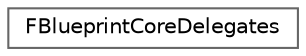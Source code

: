 digraph "Graphical Class Hierarchy"
{
 // INTERACTIVE_SVG=YES
 // LATEX_PDF_SIZE
  bgcolor="transparent";
  edge [fontname=Helvetica,fontsize=10,labelfontname=Helvetica,labelfontsize=10];
  node [fontname=Helvetica,fontsize=10,shape=box,height=0.2,width=0.4];
  rankdir="LR";
  Node0 [id="Node000000",label="FBlueprintCoreDelegates",height=0.2,width=0.4,color="grey40", fillcolor="white", style="filled",URL="$d1/d86/classFBlueprintCoreDelegates.html",tooltip=" "];
}
